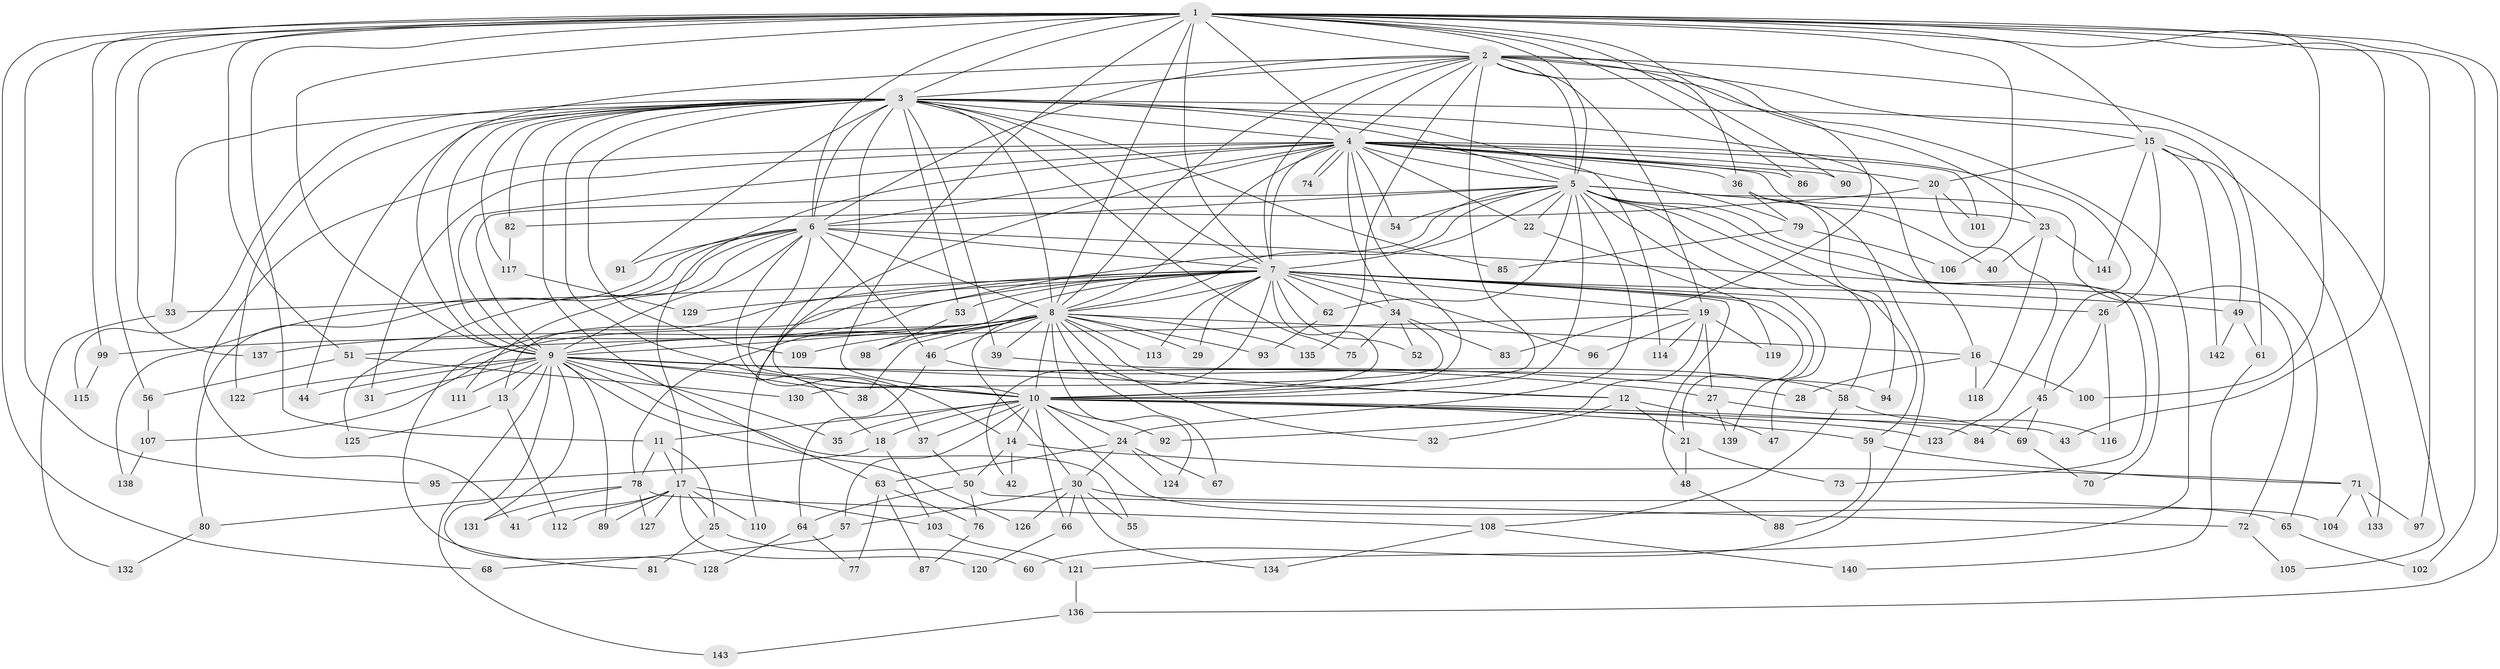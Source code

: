 // coarse degree distribution, {38: 0.008695652173913044, 14: 0.008695652173913044, 30: 0.008695652173913044, 26: 0.017391304347826087, 19: 0.008695652173913044, 24: 0.008695652173913044, 21: 0.008695652173913044, 4: 0.11304347826086956, 8: 0.017391304347826087, 9: 0.017391304347826087, 5: 0.034782608695652174, 11: 0.008695652173913044, 3: 0.12173913043478261, 6: 0.034782608695652174, 2: 0.5565217391304348, 1: 0.02608695652173913}
// Generated by graph-tools (version 1.1) at 2025/41/03/06/25 10:41:31]
// undirected, 143 vertices, 311 edges
graph export_dot {
graph [start="1"]
  node [color=gray90,style=filled];
  1;
  2;
  3;
  4;
  5;
  6;
  7;
  8;
  9;
  10;
  11;
  12;
  13;
  14;
  15;
  16;
  17;
  18;
  19;
  20;
  21;
  22;
  23;
  24;
  25;
  26;
  27;
  28;
  29;
  30;
  31;
  32;
  33;
  34;
  35;
  36;
  37;
  38;
  39;
  40;
  41;
  42;
  43;
  44;
  45;
  46;
  47;
  48;
  49;
  50;
  51;
  52;
  53;
  54;
  55;
  56;
  57;
  58;
  59;
  60;
  61;
  62;
  63;
  64;
  65;
  66;
  67;
  68;
  69;
  70;
  71;
  72;
  73;
  74;
  75;
  76;
  77;
  78;
  79;
  80;
  81;
  82;
  83;
  84;
  85;
  86;
  87;
  88;
  89;
  90;
  91;
  92;
  93;
  94;
  95;
  96;
  97;
  98;
  99;
  100;
  101;
  102;
  103;
  104;
  105;
  106;
  107;
  108;
  109;
  110;
  111;
  112;
  113;
  114;
  115;
  116;
  117;
  118;
  119;
  120;
  121;
  122;
  123;
  124;
  125;
  126;
  127;
  128;
  129;
  130;
  131;
  132;
  133;
  134;
  135;
  136;
  137;
  138;
  139;
  140;
  141;
  142;
  143;
  1 -- 2;
  1 -- 3;
  1 -- 4;
  1 -- 5;
  1 -- 6;
  1 -- 7;
  1 -- 8;
  1 -- 9;
  1 -- 10;
  1 -- 11;
  1 -- 15;
  1 -- 43;
  1 -- 51;
  1 -- 56;
  1 -- 68;
  1 -- 83;
  1 -- 86;
  1 -- 90;
  1 -- 95;
  1 -- 97;
  1 -- 99;
  1 -- 100;
  1 -- 102;
  1 -- 106;
  1 -- 136;
  1 -- 137;
  2 -- 3;
  2 -- 4;
  2 -- 5;
  2 -- 6;
  2 -- 7;
  2 -- 8;
  2 -- 9;
  2 -- 10;
  2 -- 15;
  2 -- 19;
  2 -- 23;
  2 -- 36;
  2 -- 105;
  2 -- 121;
  2 -- 135;
  3 -- 4;
  3 -- 5;
  3 -- 6;
  3 -- 7;
  3 -- 8;
  3 -- 9;
  3 -- 10;
  3 -- 16;
  3 -- 18;
  3 -- 33;
  3 -- 39;
  3 -- 44;
  3 -- 53;
  3 -- 61;
  3 -- 63;
  3 -- 75;
  3 -- 82;
  3 -- 85;
  3 -- 91;
  3 -- 109;
  3 -- 114;
  3 -- 115;
  3 -- 117;
  3 -- 122;
  4 -- 5;
  4 -- 6;
  4 -- 7;
  4 -- 8;
  4 -- 9;
  4 -- 10;
  4 -- 14;
  4 -- 17;
  4 -- 20;
  4 -- 22;
  4 -- 31;
  4 -- 34;
  4 -- 36;
  4 -- 40;
  4 -- 41;
  4 -- 45;
  4 -- 54;
  4 -- 74;
  4 -- 74;
  4 -- 79;
  4 -- 86;
  4 -- 90;
  4 -- 101;
  5 -- 6;
  5 -- 7;
  5 -- 8;
  5 -- 9;
  5 -- 10;
  5 -- 22;
  5 -- 23;
  5 -- 24;
  5 -- 47;
  5 -- 54;
  5 -- 58;
  5 -- 59;
  5 -- 62;
  5 -- 65;
  5 -- 70;
  5 -- 73;
  5 -- 110;
  6 -- 7;
  6 -- 8;
  6 -- 9;
  6 -- 10;
  6 -- 37;
  6 -- 46;
  6 -- 72;
  6 -- 80;
  6 -- 91;
  6 -- 111;
  6 -- 125;
  6 -- 138;
  7 -- 8;
  7 -- 9;
  7 -- 10;
  7 -- 13;
  7 -- 19;
  7 -- 21;
  7 -- 26;
  7 -- 29;
  7 -- 33;
  7 -- 34;
  7 -- 42;
  7 -- 48;
  7 -- 49;
  7 -- 52;
  7 -- 53;
  7 -- 62;
  7 -- 78;
  7 -- 81;
  7 -- 96;
  7 -- 113;
  7 -- 129;
  7 -- 139;
  8 -- 9;
  8 -- 10;
  8 -- 12;
  8 -- 16;
  8 -- 29;
  8 -- 30;
  8 -- 32;
  8 -- 38;
  8 -- 39;
  8 -- 46;
  8 -- 67;
  8 -- 93;
  8 -- 98;
  8 -- 99;
  8 -- 107;
  8 -- 109;
  8 -- 113;
  8 -- 124;
  8 -- 135;
  8 -- 137;
  9 -- 10;
  9 -- 12;
  9 -- 13;
  9 -- 27;
  9 -- 28;
  9 -- 31;
  9 -- 35;
  9 -- 38;
  9 -- 44;
  9 -- 55;
  9 -- 89;
  9 -- 111;
  9 -- 122;
  9 -- 126;
  9 -- 128;
  9 -- 131;
  9 -- 143;
  10 -- 11;
  10 -- 14;
  10 -- 18;
  10 -- 24;
  10 -- 35;
  10 -- 37;
  10 -- 43;
  10 -- 57;
  10 -- 59;
  10 -- 66;
  10 -- 84;
  10 -- 92;
  10 -- 104;
  10 -- 123;
  11 -- 17;
  11 -- 25;
  11 -- 78;
  12 -- 21;
  12 -- 32;
  12 -- 47;
  13 -- 112;
  13 -- 125;
  14 -- 42;
  14 -- 50;
  14 -- 71;
  15 -- 20;
  15 -- 26;
  15 -- 49;
  15 -- 133;
  15 -- 141;
  15 -- 142;
  16 -- 28;
  16 -- 100;
  16 -- 118;
  17 -- 25;
  17 -- 41;
  17 -- 89;
  17 -- 103;
  17 -- 110;
  17 -- 112;
  17 -- 120;
  17 -- 127;
  18 -- 95;
  18 -- 103;
  19 -- 27;
  19 -- 51;
  19 -- 92;
  19 -- 96;
  19 -- 114;
  19 -- 119;
  20 -- 82;
  20 -- 101;
  20 -- 123;
  21 -- 48;
  21 -- 73;
  22 -- 119;
  23 -- 40;
  23 -- 118;
  23 -- 141;
  24 -- 30;
  24 -- 63;
  24 -- 67;
  24 -- 124;
  25 -- 60;
  25 -- 81;
  26 -- 45;
  26 -- 116;
  27 -- 69;
  27 -- 139;
  30 -- 55;
  30 -- 57;
  30 -- 65;
  30 -- 66;
  30 -- 126;
  30 -- 134;
  33 -- 132;
  34 -- 52;
  34 -- 75;
  34 -- 83;
  34 -- 130;
  36 -- 60;
  36 -- 79;
  36 -- 94;
  37 -- 50;
  39 -- 94;
  45 -- 69;
  45 -- 84;
  46 -- 58;
  46 -- 64;
  48 -- 88;
  49 -- 61;
  49 -- 142;
  50 -- 64;
  50 -- 72;
  50 -- 76;
  51 -- 56;
  51 -- 130;
  53 -- 98;
  56 -- 107;
  57 -- 68;
  58 -- 108;
  58 -- 116;
  59 -- 71;
  59 -- 88;
  61 -- 140;
  62 -- 93;
  63 -- 76;
  63 -- 77;
  63 -- 87;
  64 -- 77;
  64 -- 128;
  65 -- 102;
  66 -- 120;
  69 -- 70;
  71 -- 97;
  71 -- 104;
  71 -- 133;
  72 -- 105;
  76 -- 87;
  78 -- 80;
  78 -- 108;
  78 -- 127;
  78 -- 131;
  79 -- 85;
  79 -- 106;
  80 -- 132;
  82 -- 117;
  99 -- 115;
  103 -- 121;
  107 -- 138;
  108 -- 134;
  108 -- 140;
  117 -- 129;
  121 -- 136;
  136 -- 143;
}
